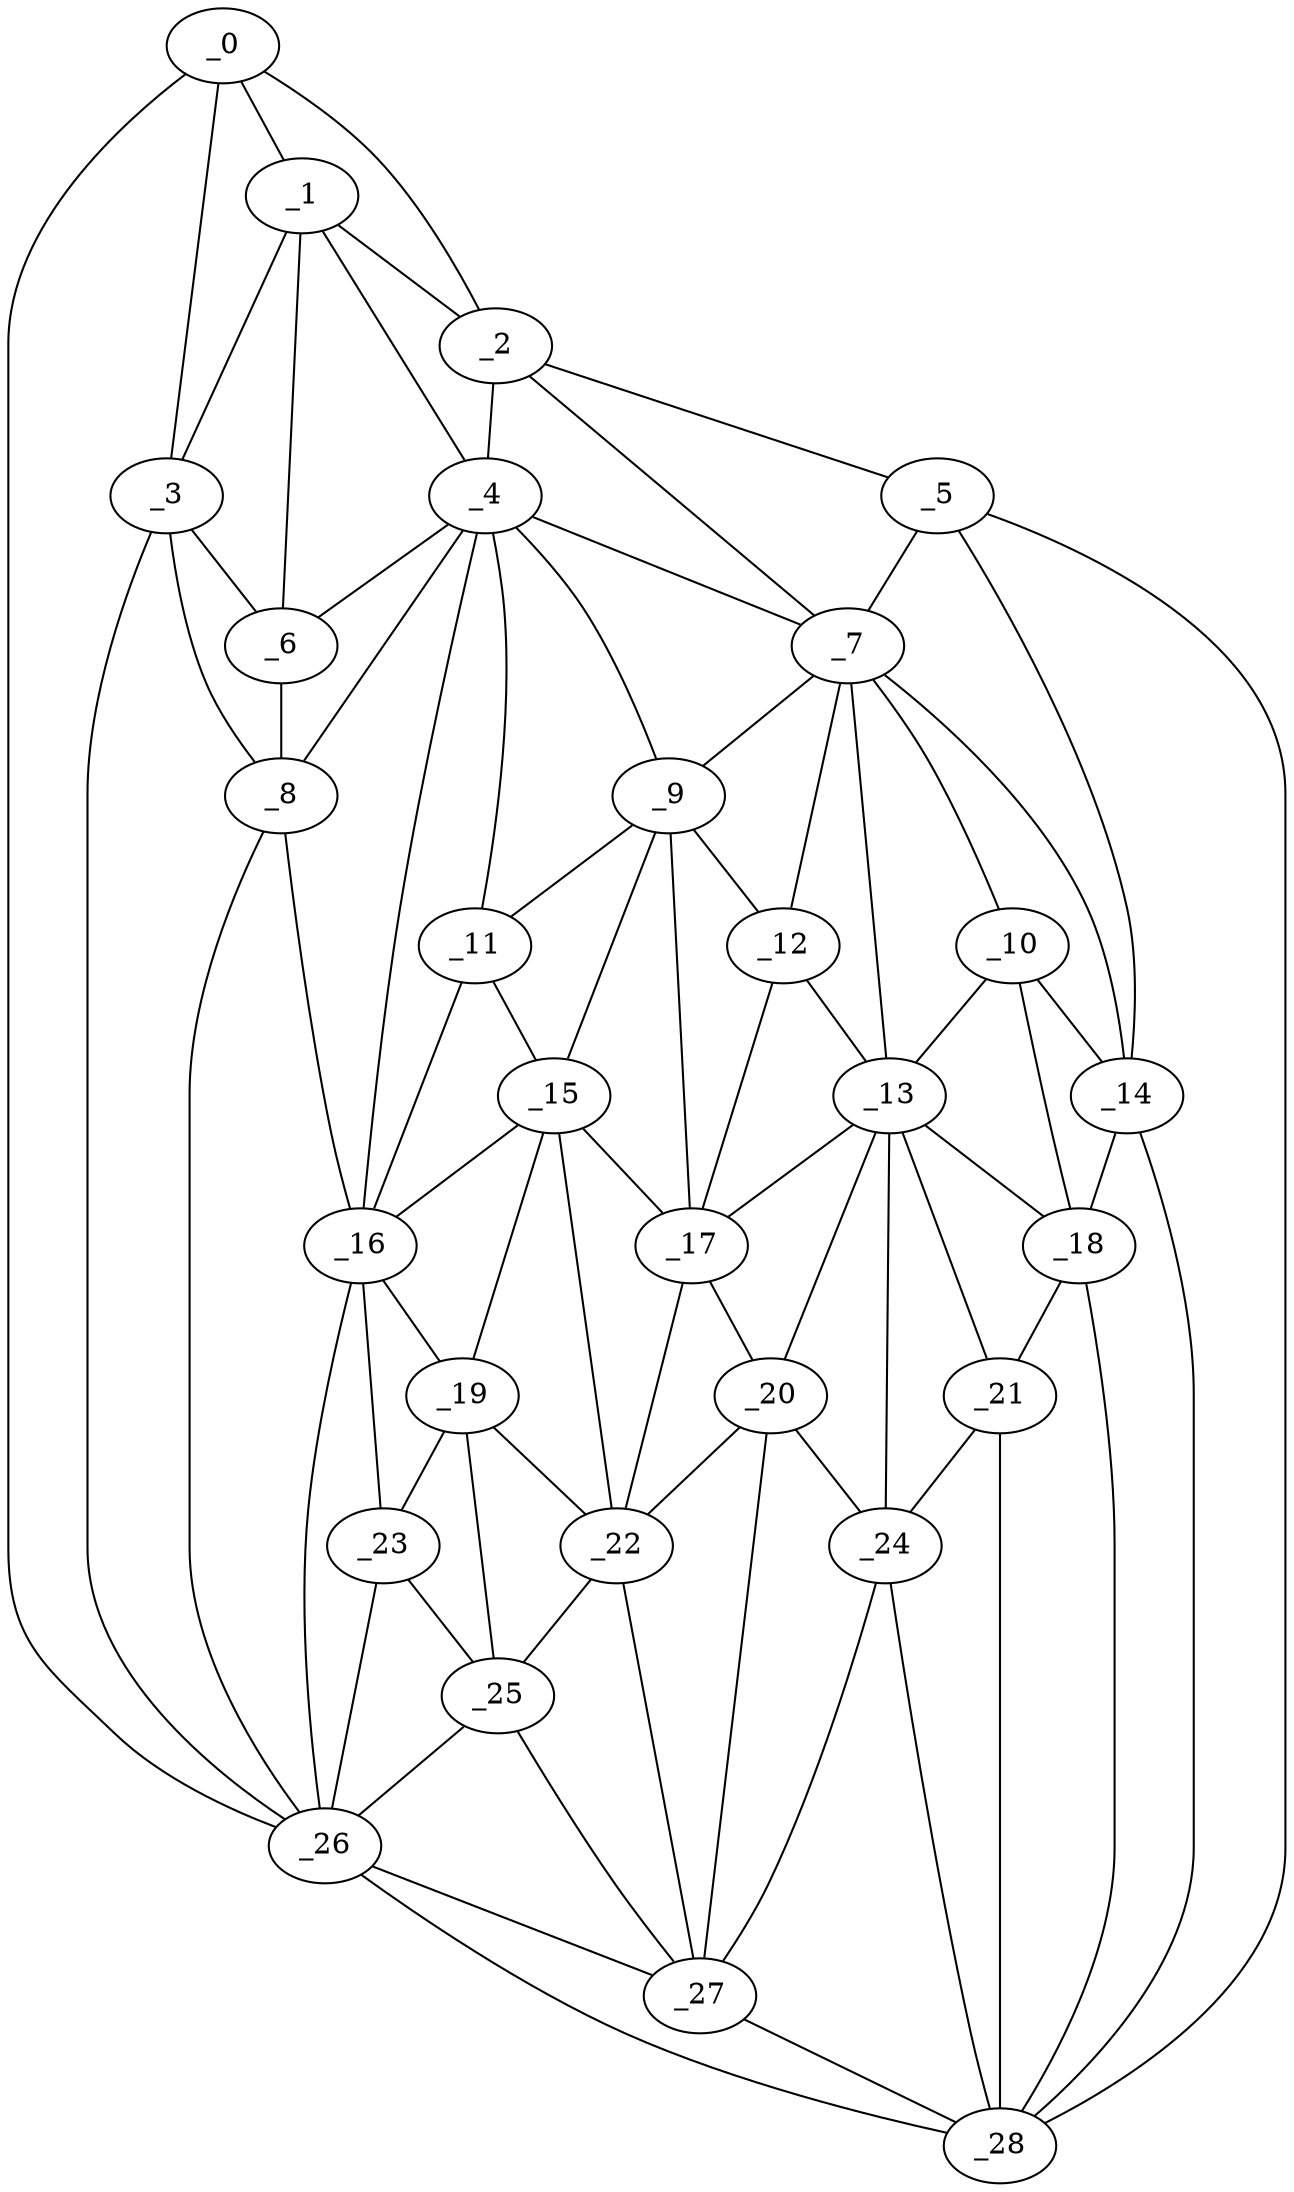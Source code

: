 graph "obj9__315.gxl" {
	_0	 [x=26,
		y=12];
	_1	 [x=27,
		y=25];
	_0 -- _1	 [valence=1];
	_2	 [x=27,
		y=112];
	_0 -- _2	 [valence=1];
	_3	 [x=47,
		y=15];
	_0 -- _3	 [valence=2];
	_26	 [x=101,
		y=22];
	_0 -- _26	 [valence=1];
	_1 -- _2	 [valence=1];
	_1 -- _3	 [valence=1];
	_4	 [x=48,
		y=41];
	_1 -- _4	 [valence=2];
	_6	 [x=52,
		y=20];
	_1 -- _6	 [valence=2];
	_2 -- _4	 [valence=2];
	_5	 [x=48,
		y=124];
	_2 -- _5	 [valence=1];
	_7	 [x=54,
		y=95];
	_2 -- _7	 [valence=1];
	_3 -- _6	 [valence=2];
	_8	 [x=61,
		y=17];
	_3 -- _8	 [valence=1];
	_3 -- _26	 [valence=1];
	_4 -- _6	 [valence=1];
	_4 -- _7	 [valence=2];
	_4 -- _8	 [valence=2];
	_9	 [x=69,
		y=59];
	_4 -- _9	 [valence=2];
	_11	 [x=71,
		y=54];
	_4 -- _11	 [valence=1];
	_16	 [x=81,
		y=38];
	_4 -- _16	 [valence=2];
	_5 -- _7	 [valence=2];
	_14	 [x=75,
		y=104];
	_5 -- _14	 [valence=2];
	_28	 [x=103,
		y=106];
	_5 -- _28	 [valence=1];
	_6 -- _8	 [valence=1];
	_7 -- _9	 [valence=1];
	_10	 [x=70,
		y=97];
	_7 -- _10	 [valence=1];
	_12	 [x=73,
		y=79];
	_7 -- _12	 [valence=2];
	_13	 [x=74,
		y=88];
	_7 -- _13	 [valence=1];
	_7 -- _14	 [valence=2];
	_8 -- _16	 [valence=1];
	_8 -- _26	 [valence=2];
	_9 -- _11	 [valence=2];
	_9 -- _12	 [valence=2];
	_15	 [x=79,
		y=58];
	_9 -- _15	 [valence=1];
	_17	 [x=81,
		y=76];
	_9 -- _17	 [valence=2];
	_10 -- _13	 [valence=2];
	_10 -- _14	 [valence=2];
	_18	 [x=83,
		y=101];
	_10 -- _18	 [valence=1];
	_11 -- _15	 [valence=2];
	_11 -- _16	 [valence=1];
	_12 -- _13	 [valence=2];
	_12 -- _17	 [valence=2];
	_13 -- _17	 [valence=1];
	_13 -- _18	 [valence=2];
	_20	 [x=92,
		y=81];
	_13 -- _20	 [valence=1];
	_21	 [x=92,
		y=97];
	_13 -- _21	 [valence=1];
	_24	 [x=94,
		y=88];
	_13 -- _24	 [valence=2];
	_14 -- _18	 [valence=2];
	_14 -- _28	 [valence=1];
	_15 -- _16	 [valence=2];
	_15 -- _17	 [valence=2];
	_19	 [x=89,
		y=55];
	_15 -- _19	 [valence=1];
	_22	 [x=93,
		y=68];
	_15 -- _22	 [valence=2];
	_16 -- _19	 [valence=2];
	_23	 [x=94,
		y=45];
	_16 -- _23	 [valence=2];
	_16 -- _26	 [valence=1];
	_17 -- _20	 [valence=2];
	_17 -- _22	 [valence=1];
	_18 -- _21	 [valence=1];
	_18 -- _28	 [valence=1];
	_19 -- _22	 [valence=2];
	_19 -- _23	 [valence=2];
	_25	 [x=99,
		y=63];
	_19 -- _25	 [valence=2];
	_20 -- _22	 [valence=2];
	_20 -- _24	 [valence=2];
	_27	 [x=101,
		y=80];
	_20 -- _27	 [valence=2];
	_21 -- _24	 [valence=2];
	_21 -- _28	 [valence=2];
	_22 -- _25	 [valence=1];
	_22 -- _27	 [valence=2];
	_23 -- _25	 [valence=2];
	_23 -- _26	 [valence=2];
	_24 -- _27	 [valence=2];
	_24 -- _28	 [valence=1];
	_25 -- _26	 [valence=2];
	_25 -- _27	 [valence=2];
	_26 -- _27	 [valence=1];
	_26 -- _28	 [valence=1];
	_27 -- _28	 [valence=1];
}
